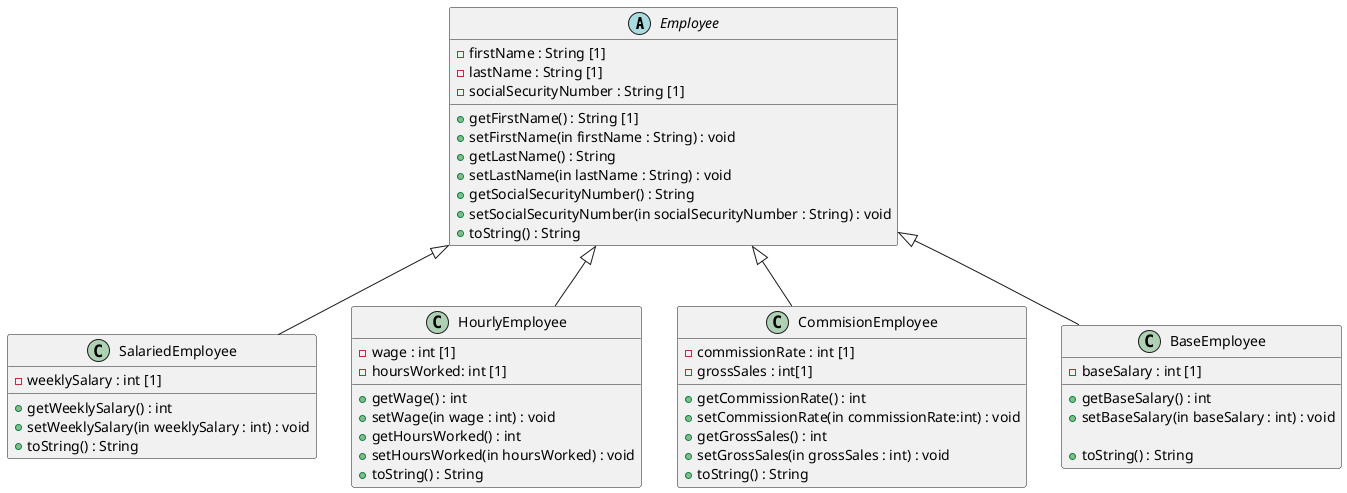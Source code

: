 @startuml
'https://plantuml.com/class-diagram


abstract class Employee{
- firstName : String [1]
- lastName : String [1]
- socialSecurityNumber : String [1]

+ getFirstName() : String [1]
+ setFirstName(in firstName : String) : void
+ getLastName() : String
+ setLastName(in lastName : String) : void
+ getSocialSecurityNumber() : String
+ setSocialSecurityNumber(in socialSecurityNumber : String) : void
+ toString() : String
}

class SalariedEmployee{
   - weeklySalary : int [1]
   + getWeeklySalary() : int
   + setWeeklySalary(in weeklySalary : int) : void
   + toString() : String
}

class HourlyEmployee{
- wage : int [1]
- hoursWorked: int [1]

+ getWage() : int
+ setWage(in wage : int) : void
+ getHoursWorked() : int
+ setHoursWorked(in hoursWorked) : void
+ toString() : String
}

class CommisionEmployee{
- commissionRate : int [1]
- grossSales : int[1]

+ getCommissionRate() : int
+ setCommissionRate(in commissionRate:int) : void
+ getGrossSales() : int
+ setGrossSales(in grossSales : int) : void
+ toString() : String
}

class BaseEmployee{
- baseSalary : int [1]

+ getBaseSalary() : int
+ setBaseSalary(in baseSalary : int) : void

+ toString() : String
}


Employee <|-- SalariedEmployee
Employee <|-- HourlyEmployee
Employee <|-- CommisionEmployee
Employee <|-- BaseEmployee

@enduml


